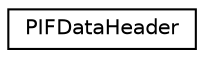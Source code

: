 digraph "Graphical Class Hierarchy"
{
  edge [fontname="Helvetica",fontsize="10",labelfontname="Helvetica",labelfontsize="10"];
  node [fontname="Helvetica",fontsize="10",shape=record];
  rankdir="LR";
  Node0 [label="PIFDataHeader",height=0.2,width=0.4,color="black", fillcolor="white", style="filled",URL="$structPIFDataHeader.html"];
}
